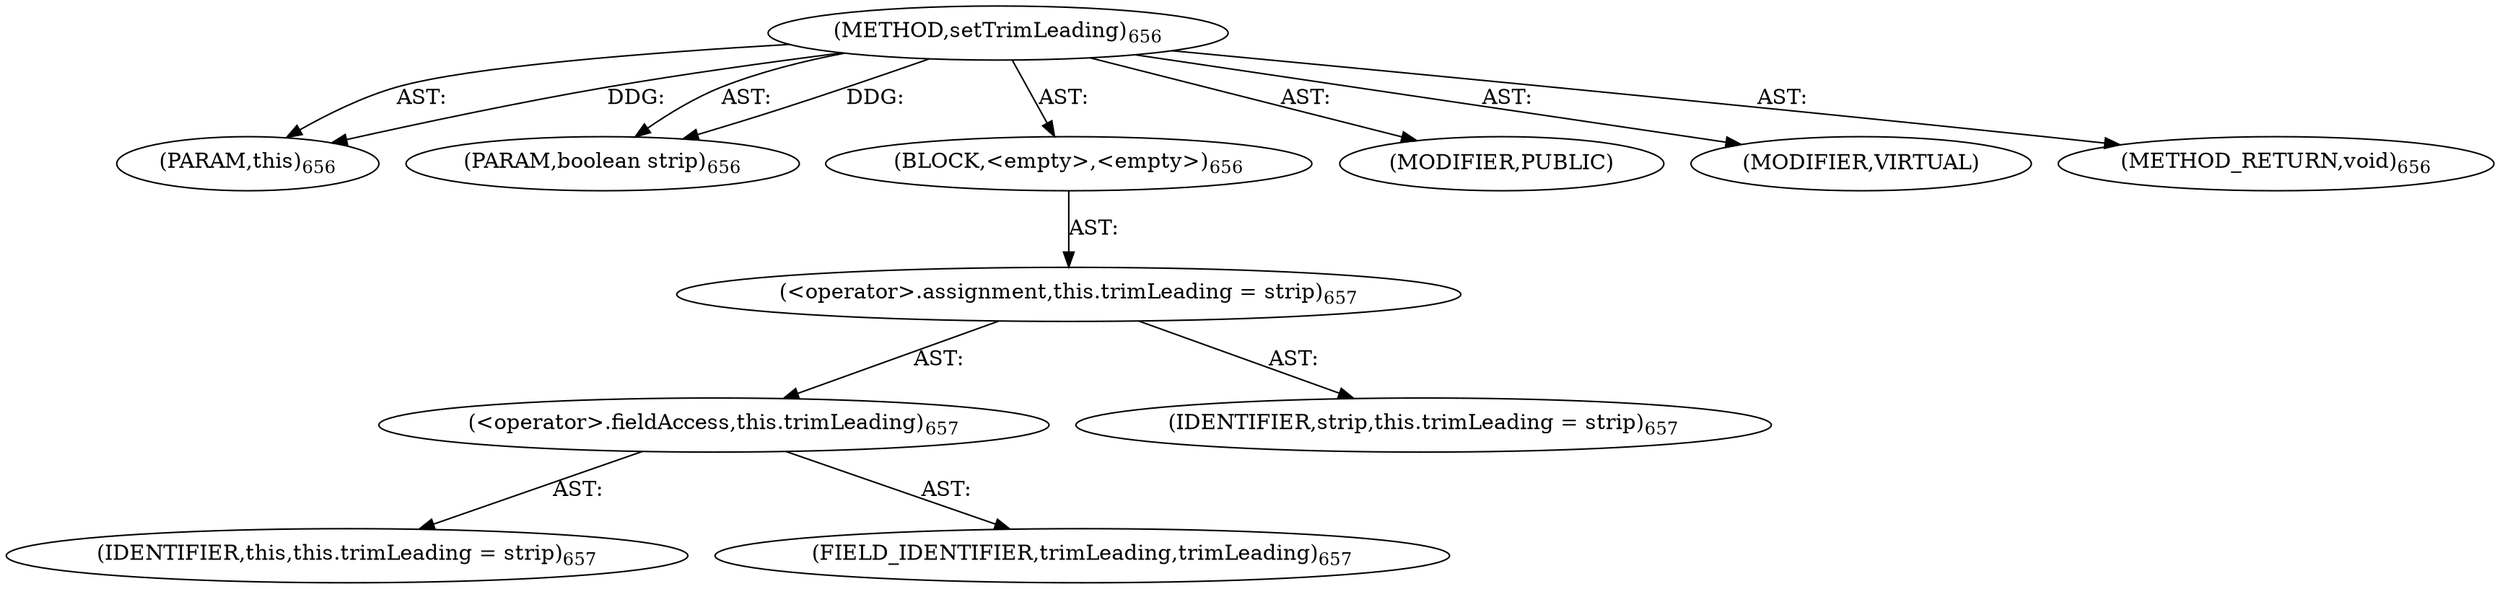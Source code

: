 digraph "setTrimLeading" {  
"111669149722" [label = <(METHOD,setTrimLeading)<SUB>656</SUB>> ]
"115964117010" [label = <(PARAM,this)<SUB>656</SUB>> ]
"115964117047" [label = <(PARAM,boolean strip)<SUB>656</SUB>> ]
"25769803882" [label = <(BLOCK,&lt;empty&gt;,&lt;empty&gt;)<SUB>656</SUB>> ]
"30064771479" [label = <(&lt;operator&gt;.assignment,this.trimLeading = strip)<SUB>657</SUB>> ]
"30064771480" [label = <(&lt;operator&gt;.fieldAccess,this.trimLeading)<SUB>657</SUB>> ]
"68719476770" [label = <(IDENTIFIER,this,this.trimLeading = strip)<SUB>657</SUB>> ]
"55834574947" [label = <(FIELD_IDENTIFIER,trimLeading,trimLeading)<SUB>657</SUB>> ]
"68719477052" [label = <(IDENTIFIER,strip,this.trimLeading = strip)<SUB>657</SUB>> ]
"133143986251" [label = <(MODIFIER,PUBLIC)> ]
"133143986252" [label = <(MODIFIER,VIRTUAL)> ]
"128849018906" [label = <(METHOD_RETURN,void)<SUB>656</SUB>> ]
  "111669149722" -> "115964117010"  [ label = "AST: "] 
  "111669149722" -> "115964117047"  [ label = "AST: "] 
  "111669149722" -> "25769803882"  [ label = "AST: "] 
  "111669149722" -> "133143986251"  [ label = "AST: "] 
  "111669149722" -> "133143986252"  [ label = "AST: "] 
  "111669149722" -> "128849018906"  [ label = "AST: "] 
  "25769803882" -> "30064771479"  [ label = "AST: "] 
  "30064771479" -> "30064771480"  [ label = "AST: "] 
  "30064771479" -> "68719477052"  [ label = "AST: "] 
  "30064771480" -> "68719476770"  [ label = "AST: "] 
  "30064771480" -> "55834574947"  [ label = "AST: "] 
  "111669149722" -> "115964117010"  [ label = "DDG: "] 
  "111669149722" -> "115964117047"  [ label = "DDG: "] 
}
